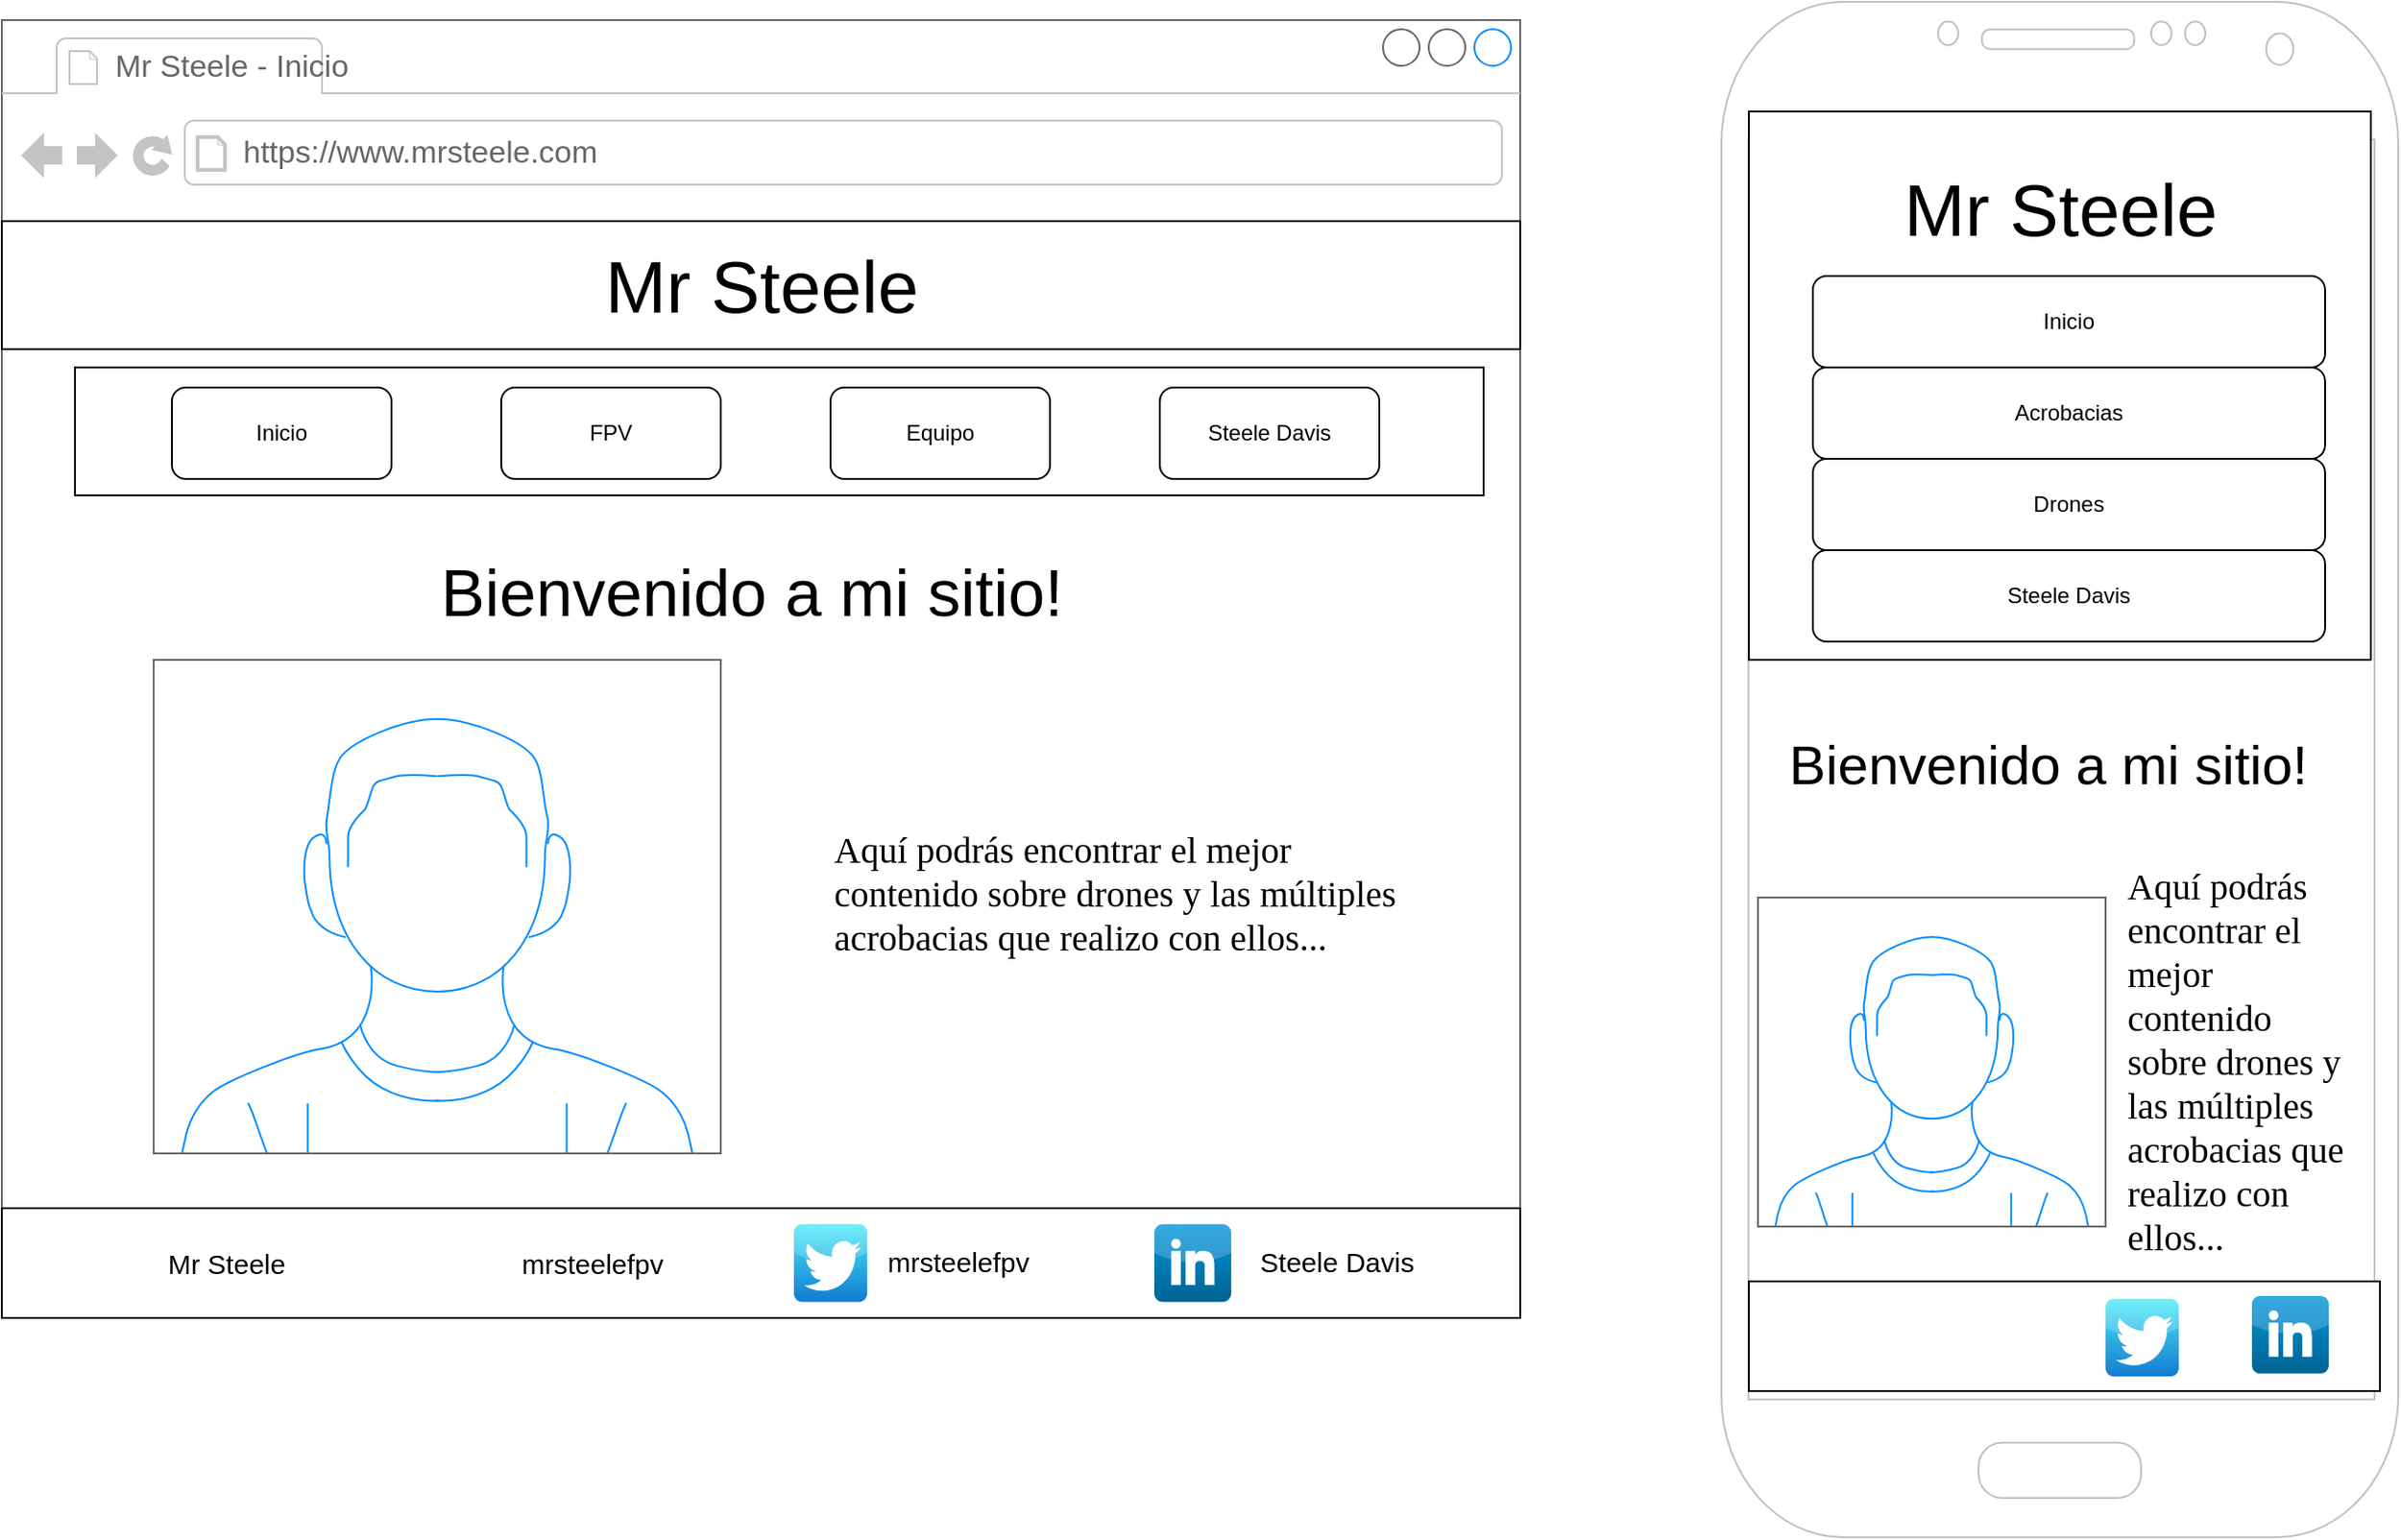 <mxfile version="14.6.13" type="device" pages="4"><diagram id="SiVKKiKhuP-5-jZWiLTP" name="Inicio"><mxGraphModel dx="868" dy="450" grid="1" gridSize="10" guides="1" tooltips="1" connect="1" arrows="1" fold="1" page="1" pageScale="1" pageWidth="850" pageHeight="1100" math="0" shadow="0"><root><mxCell id="0"/><mxCell id="1" parent="0"/><mxCell id="j-t774CXu_eSnFKTQJqZ-1" value="" style="strokeWidth=1;shadow=0;dashed=0;align=center;html=1;shape=mxgraph.mockup.containers.browserWindow;rSize=0;strokeColor=#666666;strokeColor2=#008cff;strokeColor3=#c4c4c4;mainText=,;recursiveResize=0;" parent="1" vertex="1"><mxGeometry x="10" y="130" width="830" height="710" as="geometry"/></mxCell><mxCell id="j-t774CXu_eSnFKTQJqZ-2" value="Mr Steele - Inicio" style="strokeWidth=1;shadow=0;dashed=0;align=center;html=1;shape=mxgraph.mockup.containers.anchor;fontSize=17;fontColor=#666666;align=left;" parent="j-t774CXu_eSnFKTQJqZ-1" vertex="1"><mxGeometry x="60" y="12" width="140" height="28" as="geometry"/></mxCell><mxCell id="j-t774CXu_eSnFKTQJqZ-3" value="https://www.mrsteele.com" style="strokeWidth=1;shadow=0;dashed=0;align=center;html=1;shape=mxgraph.mockup.containers.anchor;rSize=0;fontSize=17;fontColor=#666666;align=left;" parent="j-t774CXu_eSnFKTQJqZ-1" vertex="1"><mxGeometry x="130" y="60" width="250" height="26" as="geometry"/></mxCell><mxCell id="j-t774CXu_eSnFKTQJqZ-4" value="" style="rounded=0;whiteSpace=wrap;html=1;" parent="j-t774CXu_eSnFKTQJqZ-1" vertex="1"><mxGeometry y="110" width="830" height="70" as="geometry"/></mxCell><mxCell id="j-t774CXu_eSnFKTQJqZ-7" value="" style="rounded=0;whiteSpace=wrap;html=1;" parent="j-t774CXu_eSnFKTQJqZ-1" vertex="1"><mxGeometry x="40" y="190" width="770" height="70" as="geometry"/></mxCell><mxCell id="j-t774CXu_eSnFKTQJqZ-8" value="Inicio" style="rounded=1;whiteSpace=wrap;html=1;" parent="j-t774CXu_eSnFKTQJqZ-1" vertex="1"><mxGeometry x="93" y="201" width="120" height="50" as="geometry"/></mxCell><mxCell id="j-t774CXu_eSnFKTQJqZ-9" value="FPV" style="rounded=1;whiteSpace=wrap;html=1;" parent="j-t774CXu_eSnFKTQJqZ-1" vertex="1"><mxGeometry x="273" y="201" width="120" height="50" as="geometry"/></mxCell><mxCell id="j-t774CXu_eSnFKTQJqZ-10" value="Equipo" style="rounded=1;whiteSpace=wrap;html=1;" parent="j-t774CXu_eSnFKTQJqZ-1" vertex="1"><mxGeometry x="453" y="201" width="120" height="50" as="geometry"/></mxCell><mxCell id="j-t774CXu_eSnFKTQJqZ-11" value="Steele Davis" style="rounded=1;whiteSpace=wrap;html=1;" parent="j-t774CXu_eSnFKTQJqZ-1" vertex="1"><mxGeometry x="633" y="201" width="120" height="50" as="geometry"/></mxCell><mxCell id="j-t774CXu_eSnFKTQJqZ-13" value="&lt;span style=&quot;font-size: 15.0pt ; font-family: &amp;#34;arialmt&amp;#34;&quot;&gt;Aquí podrás encontrar el mejor&lt;/span&gt;&lt;br&gt;&lt;div class=&quot;page&quot; title=&quot;Page 1&quot;&gt;&lt;div class=&quot;section&quot; style=&quot;background-color: rgb(100.0% , 100.0% , 100.0%)&quot;&gt;&lt;div class=&quot;layoutArea&quot;&gt;&lt;div class=&quot;column&quot;&gt;&lt;span style=&quot;font-size: 15.0pt ; font-family: &amp;#34;arialmt&amp;#34;&quot;&gt;contenido sobre drones y las múltiples&lt;/span&gt;&lt;br&gt;&lt;span style=&quot;font-size: 15.0pt ; font-family: &amp;#34;arialmt&amp;#34;&quot;&gt;&lt;/span&gt;&lt;span style=&quot;font-size: 15.0pt ; font-family: &amp;#34;arialmt&amp;#34;&quot;&gt;acrobacias que realizo con ellos...&lt;/span&gt;&lt;/div&gt;&lt;/div&gt;&lt;/div&gt;&lt;/div&gt;" style="text;spacingTop=-5;whiteSpace=wrap;html=1;align=left;fontSize=12;fontFamily=Helvetica;fillColor=none;strokeColor=none;" parent="j-t774CXu_eSnFKTQJqZ-1" vertex="1"><mxGeometry x="453" y="440" width="340" height="80" as="geometry"/></mxCell><mxCell id="j-t774CXu_eSnFKTQJqZ-16" value="&lt;div&gt;&lt;font style=&quot;font-size: 36px&quot;&gt;Bienvenido a mi sitio!&lt;/font&gt;&lt;/div&gt;" style="text;spacingTop=-5;whiteSpace=wrap;html=1;align=left;fontSize=12;fontFamily=Helvetica;fillColor=none;strokeColor=none;" parent="j-t774CXu_eSnFKTQJqZ-1" vertex="1"><mxGeometry x="238" y="290" width="355" height="50" as="geometry"/></mxCell><mxCell id="_sLJtdWsFd5AnUv1Kltq-1" value="&lt;font style=&quot;font-size: 40px&quot;&gt;Mr Steele&lt;/font&gt;" style="text;html=1;strokeColor=none;fillColor=none;align=center;verticalAlign=middle;whiteSpace=wrap;rounded=0;" parent="j-t774CXu_eSnFKTQJqZ-1" vertex="1"><mxGeometry x="312" y="122.5" width="207" height="45" as="geometry"/></mxCell><mxCell id="_sLJtdWsFd5AnUv1Kltq-2" value="" style="rounded=0;whiteSpace=wrap;html=1;" parent="j-t774CXu_eSnFKTQJqZ-1" vertex="1"><mxGeometry y="650" width="830" height="60" as="geometry"/></mxCell><mxCell id="_sLJtdWsFd5AnUv1Kltq-3" value="" style="verticalLabelPosition=bottom;shadow=0;dashed=0;align=center;html=1;verticalAlign=top;strokeWidth=1;shape=mxgraph.mockup.containers.userMale;strokeColor=#666666;strokeColor2=#008cff;" parent="j-t774CXu_eSnFKTQJqZ-1" vertex="1"><mxGeometry x="83" y="350" width="310" height="270" as="geometry"/></mxCell><mxCell id="_sLJtdWsFd5AnUv1Kltq-5" value="" style="shape=image;html=1;verticalAlign=top;verticalLabelPosition=bottom;labelBackgroundColor=#ffffff;imageAspect=0;aspect=fixed;image=https://cdn2.iconfinder.com/data/icons/social-media-applications/64/social_media_applications_2-youtube-128.png" parent="j-t774CXu_eSnFKTQJqZ-1" vertex="1"><mxGeometry x="39" y="660" width="44" height="44" as="geometry"/></mxCell><mxCell id="_sLJtdWsFd5AnUv1Kltq-6" value="" style="shape=image;html=1;verticalAlign=top;verticalLabelPosition=bottom;labelBackgroundColor=#ffffff;imageAspect=0;aspect=fixed;image=https://cdn2.iconfinder.com/data/icons/social-media-applications/64/social_media_applications_3-instagram-128.png" parent="j-t774CXu_eSnFKTQJqZ-1" vertex="1"><mxGeometry x="229" y="660" width="44" height="44" as="geometry"/></mxCell><mxCell id="_sLJtdWsFd5AnUv1Kltq-7" value="" style="dashed=0;outlineConnect=0;html=1;align=center;labelPosition=center;verticalLabelPosition=bottom;verticalAlign=top;shape=mxgraph.webicons.twitter;fillColor=#49EAF7;gradientColor=#137BD0" parent="j-t774CXu_eSnFKTQJqZ-1" vertex="1"><mxGeometry x="433" y="658.8" width="40" height="42.4" as="geometry"/></mxCell><mxCell id="_sLJtdWsFd5AnUv1Kltq-8" value="" style="dashed=0;outlineConnect=0;html=1;align=center;labelPosition=center;verticalLabelPosition=bottom;verticalAlign=top;shape=mxgraph.webicons.linkedin;fillColor=#0095DB;gradientColor=#006391" parent="j-t774CXu_eSnFKTQJqZ-1" vertex="1"><mxGeometry x="630" y="658.8" width="42" height="42.4" as="geometry"/></mxCell><mxCell id="_sLJtdWsFd5AnUv1Kltq-9" value="&lt;font style=&quot;font-size: 15px&quot;&gt;Mr Steele&lt;/font&gt;" style="text;html=1;strokeColor=none;fillColor=none;align=center;verticalAlign=middle;whiteSpace=wrap;rounded=0;" parent="j-t774CXu_eSnFKTQJqZ-1" vertex="1"><mxGeometry x="83" y="665.6" width="80" height="28.8" as="geometry"/></mxCell><mxCell id="_sLJtdWsFd5AnUv1Kltq-10" value="&lt;font style=&quot;font-size: 15px&quot;&gt;mrsteelefpv&lt;/font&gt;" style="text;html=1;strokeColor=none;fillColor=none;align=center;verticalAlign=middle;whiteSpace=wrap;rounded=0;" parent="j-t774CXu_eSnFKTQJqZ-1" vertex="1"><mxGeometry x="273" y="660" width="100" height="40" as="geometry"/></mxCell><mxCell id="_sLJtdWsFd5AnUv1Kltq-11" value="&lt;font style=&quot;font-size: 15px&quot;&gt;mrsteelefpv&lt;/font&gt;" style="text;html=1;strokeColor=none;fillColor=none;align=center;verticalAlign=middle;whiteSpace=wrap;rounded=0;" parent="j-t774CXu_eSnFKTQJqZ-1" vertex="1"><mxGeometry x="473" y="658.8" width="100" height="40" as="geometry"/></mxCell><mxCell id="_sLJtdWsFd5AnUv1Kltq-13" value="&lt;font style=&quot;font-size: 15px&quot;&gt;Steele Davis&lt;/font&gt;" style="text;html=1;strokeColor=none;fillColor=none;align=center;verticalAlign=middle;whiteSpace=wrap;rounded=0;" parent="j-t774CXu_eSnFKTQJqZ-1" vertex="1"><mxGeometry x="680" y="658.8" width="100" height="40" as="geometry"/></mxCell><mxCell id="jMxCSMugUBDV7q0zz_4R-1" value="" style="verticalLabelPosition=bottom;verticalAlign=top;html=1;shadow=0;dashed=0;strokeWidth=1;shape=mxgraph.android.phone2;strokeColor=#c0c0c0;" parent="1" vertex="1"><mxGeometry x="950" y="120" width="370" height="840" as="geometry"/></mxCell><mxCell id="jMxCSMugUBDV7q0zz_4R-2" value="" style="rounded=0;whiteSpace=wrap;html=1;" parent="1" vertex="1"><mxGeometry x="965" y="180" width="340" height="300" as="geometry"/></mxCell><mxCell id="jMxCSMugUBDV7q0zz_4R-3" value="&lt;font style=&quot;font-size: 40px&quot;&gt;Mr Steele&lt;/font&gt;" style="text;html=1;strokeColor=none;fillColor=none;align=center;verticalAlign=middle;whiteSpace=wrap;rounded=0;" parent="1" vertex="1"><mxGeometry x="1031.5" y="210" width="207" height="45" as="geometry"/></mxCell><mxCell id="jMxCSMugUBDV7q0zz_4R-4" value="Inicio" style="rounded=1;whiteSpace=wrap;html=1;" parent="1" vertex="1"><mxGeometry x="1000" y="270" width="280" height="50" as="geometry"/></mxCell><mxCell id="jMxCSMugUBDV7q0zz_4R-5" value="Acrobacias" style="rounded=1;whiteSpace=wrap;html=1;" parent="1" vertex="1"><mxGeometry x="1000" y="320" width="280" height="50" as="geometry"/></mxCell><mxCell id="jMxCSMugUBDV7q0zz_4R-6" value="Drones" style="rounded=1;whiteSpace=wrap;html=1;" parent="1" vertex="1"><mxGeometry x="1000" y="370" width="280" height="50" as="geometry"/></mxCell><mxCell id="jMxCSMugUBDV7q0zz_4R-7" value="Steele Davis" style="rounded=1;whiteSpace=wrap;html=1;" parent="1" vertex="1"><mxGeometry x="1000" y="420" width="280" height="50" as="geometry"/></mxCell><mxCell id="jMxCSMugUBDV7q0zz_4R-9" value="" style="rounded=0;whiteSpace=wrap;html=1;" parent="1" vertex="1"><mxGeometry x="965" y="820" width="345" height="60" as="geometry"/></mxCell><mxCell id="jMxCSMugUBDV7q0zz_4R-10" value="" style="shape=image;html=1;verticalAlign=top;verticalLabelPosition=bottom;labelBackgroundColor=#ffffff;imageAspect=0;aspect=fixed;image=https://cdn2.iconfinder.com/data/icons/social-media-applications/64/social_media_applications_2-youtube-128.png" parent="1" vertex="1"><mxGeometry x="980" y="828" width="44" height="44" as="geometry"/></mxCell><mxCell id="jMxCSMugUBDV7q0zz_4R-11" value="" style="shape=image;html=1;verticalAlign=top;verticalLabelPosition=bottom;labelBackgroundColor=#ffffff;imageAspect=0;aspect=fixed;image=https://cdn2.iconfinder.com/data/icons/social-media-applications/64/social_media_applications_3-instagram-128.png" parent="1" vertex="1"><mxGeometry x="1070" y="828" width="44" height="44" as="geometry"/></mxCell><mxCell id="jMxCSMugUBDV7q0zz_4R-12" value="" style="dashed=0;outlineConnect=0;html=1;align=center;labelPosition=center;verticalLabelPosition=bottom;verticalAlign=top;shape=mxgraph.webicons.twitter;fillColor=#49EAF7;gradientColor=#137BD0" parent="1" vertex="1"><mxGeometry x="1160" y="829.6" width="40" height="42.4" as="geometry"/></mxCell><mxCell id="jMxCSMugUBDV7q0zz_4R-13" value="" style="dashed=0;outlineConnect=0;html=1;align=center;labelPosition=center;verticalLabelPosition=bottom;verticalAlign=top;shape=mxgraph.webicons.linkedin;fillColor=#0095DB;gradientColor=#006391" parent="1" vertex="1"><mxGeometry x="1240" y="828.0" width="42" height="42.4" as="geometry"/></mxCell><mxCell id="jMxCSMugUBDV7q0zz_4R-14" value="" style="verticalLabelPosition=bottom;shadow=0;dashed=0;align=center;html=1;verticalAlign=top;strokeWidth=1;shape=mxgraph.mockup.containers.userMale;strokeColor=#666666;strokeColor2=#008cff;" parent="1" vertex="1"><mxGeometry x="970" y="610" width="190" height="180" as="geometry"/></mxCell><mxCell id="jMxCSMugUBDV7q0zz_4R-15" value="&lt;span style=&quot;font-size: 15.0pt ; font-family: &amp;#34;arialmt&amp;#34;&quot;&gt;Aquí podrás encontrar el mejor&lt;/span&gt;&lt;br&gt;&lt;div class=&quot;page&quot; title=&quot;Page 1&quot;&gt;&lt;div class=&quot;section&quot; style=&quot;background-color: rgb(100.0% , 100.0% , 100.0%)&quot;&gt;&lt;div class=&quot;layoutArea&quot;&gt;&lt;div class=&quot;column&quot;&gt;&lt;span style=&quot;font-size: 15.0pt ; font-family: &amp;#34;arialmt&amp;#34;&quot;&gt;contenido sobre drones y las múltiples&lt;/span&gt;&lt;br&gt;&lt;span style=&quot;font-size: 15.0pt ; font-family: &amp;#34;arialmt&amp;#34;&quot;&gt;&lt;/span&gt;&lt;span style=&quot;font-size: 15.0pt ; font-family: &amp;#34;arialmt&amp;#34;&quot;&gt;acrobacias que realizo con ellos...&lt;/span&gt;&lt;/div&gt;&lt;/div&gt;&lt;/div&gt;&lt;/div&gt;" style="text;spacingTop=-5;whiteSpace=wrap;html=1;align=left;fontSize=12;fontFamily=Helvetica;fillColor=none;strokeColor=none;" parent="1" vertex="1"><mxGeometry x="1170" y="590" width="128.5" height="220" as="geometry"/></mxCell><mxCell id="jMxCSMugUBDV7q0zz_4R-16" value="&lt;div&gt;&lt;font style=&quot;font-size: 30px&quot;&gt;Bienvenido a mi sitio!&lt;/font&gt;&lt;/div&gt;" style="text;spacingTop=-5;whiteSpace=wrap;html=1;align=left;fontSize=12;fontFamily=Helvetica;fillColor=none;strokeColor=none;" parent="1" vertex="1"><mxGeometry x="985" y="517.5" width="300" height="45" as="geometry"/></mxCell></root></mxGraphModel></diagram><diagram id="BLIQ1ig_j5C5TnDOkitV" name="FPV"><mxGraphModel dx="868" dy="450" grid="1" gridSize="10" guides="1" tooltips="1" connect="1" arrows="1" fold="1" page="1" pageScale="1" pageWidth="827" pageHeight="1169" math="0" shadow="0"><root><mxCell id="p1T-MfUPTJucwtAtdgOh-0"/><mxCell id="p1T-MfUPTJucwtAtdgOh-1" parent="p1T-MfUPTJucwtAtdgOh-0"/><mxCell id="pYJ8gyH6f2Kjlr1S3ams-17" value="" style="verticalLabelPosition=bottom;shadow=0;dashed=0;align=center;html=1;verticalAlign=top;strokeWidth=1;shape=mxgraph.mockup.containers.videoPlayer;strokeColor=#666666;strokeColor2=#008cff;strokeColor3=#c4c4c4;textColor=#666666;fillColor2=#008cff;barHeight=30;barPos=20;" parent="p1T-MfUPTJucwtAtdgOh-1" vertex="1"><mxGeometry x="994.5" y="840" width="281" height="170" as="geometry"/></mxCell><mxCell id="2rE9G0Cw2cMnf8jiMHzM-0" value="" style="strokeWidth=1;shadow=0;dashed=0;align=center;html=1;shape=mxgraph.mockup.containers.browserWindow;rSize=0;strokeColor=#666666;strokeColor2=#008cff;strokeColor3=#c4c4c4;mainText=,;recursiveResize=0;" parent="p1T-MfUPTJucwtAtdgOh-1" vertex="1"><mxGeometry x="10" y="130" width="830" height="710" as="geometry"/></mxCell><mxCell id="2rE9G0Cw2cMnf8jiMHzM-1" value="Mr Steele - FPV" style="strokeWidth=1;shadow=0;dashed=0;align=center;html=1;shape=mxgraph.mockup.containers.anchor;fontSize=17;fontColor=#666666;align=left;" parent="2rE9G0Cw2cMnf8jiMHzM-0" vertex="1"><mxGeometry x="60" y="12" width="190" height="28" as="geometry"/></mxCell><mxCell id="2rE9G0Cw2cMnf8jiMHzM-2" value="https://www.mrsteele.com" style="strokeWidth=1;shadow=0;dashed=0;align=center;html=1;shape=mxgraph.mockup.containers.anchor;rSize=0;fontSize=17;fontColor=#666666;align=left;" parent="2rE9G0Cw2cMnf8jiMHzM-0" vertex="1"><mxGeometry x="130" y="60" width="250" height="26" as="geometry"/></mxCell><mxCell id="2rE9G0Cw2cMnf8jiMHzM-3" value="" style="rounded=0;whiteSpace=wrap;html=1;" parent="2rE9G0Cw2cMnf8jiMHzM-0" vertex="1"><mxGeometry y="110" width="830" height="70" as="geometry"/></mxCell><mxCell id="2rE9G0Cw2cMnf8jiMHzM-4" value="" style="rounded=0;whiteSpace=wrap;html=1;" parent="2rE9G0Cw2cMnf8jiMHzM-0" vertex="1"><mxGeometry x="40" y="190" width="770" height="70" as="geometry"/></mxCell><mxCell id="2rE9G0Cw2cMnf8jiMHzM-5" value="Inicio" style="rounded=1;whiteSpace=wrap;html=1;" parent="2rE9G0Cw2cMnf8jiMHzM-0" vertex="1"><mxGeometry x="93" y="201" width="120" height="50" as="geometry"/></mxCell><mxCell id="2rE9G0Cw2cMnf8jiMHzM-6" value="FPV" style="rounded=1;whiteSpace=wrap;html=1;" parent="2rE9G0Cw2cMnf8jiMHzM-0" vertex="1"><mxGeometry x="273" y="201" width="120" height="50" as="geometry"/></mxCell><mxCell id="2rE9G0Cw2cMnf8jiMHzM-7" value="Equipo" style="rounded=1;whiteSpace=wrap;html=1;" parent="2rE9G0Cw2cMnf8jiMHzM-0" vertex="1"><mxGeometry x="453" y="201" width="120" height="50" as="geometry"/></mxCell><mxCell id="2rE9G0Cw2cMnf8jiMHzM-8" value="Steele Davis" style="rounded=1;whiteSpace=wrap;html=1;" parent="2rE9G0Cw2cMnf8jiMHzM-0" vertex="1"><mxGeometry x="633" y="201" width="120" height="50" as="geometry"/></mxCell><mxCell id="2rE9G0Cw2cMnf8jiMHzM-11" value="&lt;font style=&quot;font-size: 40px&quot;&gt;Mr Steele&lt;/font&gt;" style="text;html=1;strokeColor=none;fillColor=none;align=center;verticalAlign=middle;whiteSpace=wrap;rounded=0;" parent="2rE9G0Cw2cMnf8jiMHzM-0" vertex="1"><mxGeometry x="312" y="122.5" width="207" height="45" as="geometry"/></mxCell><mxCell id="2rE9G0Cw2cMnf8jiMHzM-12" value="" style="rounded=0;whiteSpace=wrap;html=1;" parent="2rE9G0Cw2cMnf8jiMHzM-0" vertex="1"><mxGeometry y="650" width="830" height="60" as="geometry"/></mxCell><mxCell id="2rE9G0Cw2cMnf8jiMHzM-14" value="" style="shape=image;html=1;verticalAlign=top;verticalLabelPosition=bottom;labelBackgroundColor=#ffffff;imageAspect=0;aspect=fixed;image=https://cdn2.iconfinder.com/data/icons/social-media-applications/64/social_media_applications_2-youtube-128.png" parent="2rE9G0Cw2cMnf8jiMHzM-0" vertex="1"><mxGeometry x="39" y="660" width="44" height="44" as="geometry"/></mxCell><mxCell id="2rE9G0Cw2cMnf8jiMHzM-15" value="" style="shape=image;html=1;verticalAlign=top;verticalLabelPosition=bottom;labelBackgroundColor=#ffffff;imageAspect=0;aspect=fixed;image=https://cdn2.iconfinder.com/data/icons/social-media-applications/64/social_media_applications_3-instagram-128.png" parent="2rE9G0Cw2cMnf8jiMHzM-0" vertex="1"><mxGeometry x="229" y="660" width="44" height="44" as="geometry"/></mxCell><mxCell id="2rE9G0Cw2cMnf8jiMHzM-16" value="" style="dashed=0;outlineConnect=0;html=1;align=center;labelPosition=center;verticalLabelPosition=bottom;verticalAlign=top;shape=mxgraph.webicons.twitter;fillColor=#49EAF7;gradientColor=#137BD0" parent="2rE9G0Cw2cMnf8jiMHzM-0" vertex="1"><mxGeometry x="433" y="658.8" width="40" height="42.4" as="geometry"/></mxCell><mxCell id="2rE9G0Cw2cMnf8jiMHzM-17" value="" style="dashed=0;outlineConnect=0;html=1;align=center;labelPosition=center;verticalLabelPosition=bottom;verticalAlign=top;shape=mxgraph.webicons.linkedin;fillColor=#0095DB;gradientColor=#006391" parent="2rE9G0Cw2cMnf8jiMHzM-0" vertex="1"><mxGeometry x="630" y="658.8" width="42" height="42.4" as="geometry"/></mxCell><mxCell id="2rE9G0Cw2cMnf8jiMHzM-18" value="&lt;font style=&quot;font-size: 15px&quot;&gt;Mr Steele&lt;/font&gt;" style="text;html=1;strokeColor=none;fillColor=none;align=center;verticalAlign=middle;whiteSpace=wrap;rounded=0;" parent="2rE9G0Cw2cMnf8jiMHzM-0" vertex="1"><mxGeometry x="83" y="665.6" width="80" height="28.8" as="geometry"/></mxCell><mxCell id="2rE9G0Cw2cMnf8jiMHzM-19" value="&lt;font style=&quot;font-size: 15px&quot;&gt;mrsteelefpv&lt;/font&gt;" style="text;html=1;strokeColor=none;fillColor=none;align=center;verticalAlign=middle;whiteSpace=wrap;rounded=0;" parent="2rE9G0Cw2cMnf8jiMHzM-0" vertex="1"><mxGeometry x="273" y="660" width="100" height="40" as="geometry"/></mxCell><mxCell id="2rE9G0Cw2cMnf8jiMHzM-20" value="&lt;font style=&quot;font-size: 15px&quot;&gt;mrsteelefpv&lt;/font&gt;" style="text;html=1;strokeColor=none;fillColor=none;align=center;verticalAlign=middle;whiteSpace=wrap;rounded=0;" parent="2rE9G0Cw2cMnf8jiMHzM-0" vertex="1"><mxGeometry x="473" y="658.8" width="100" height="40" as="geometry"/></mxCell><mxCell id="2rE9G0Cw2cMnf8jiMHzM-21" value="&lt;font style=&quot;font-size: 15px&quot;&gt;Steele Davis&lt;/font&gt;" style="text;html=1;strokeColor=none;fillColor=none;align=center;verticalAlign=middle;whiteSpace=wrap;rounded=0;" parent="2rE9G0Cw2cMnf8jiMHzM-0" vertex="1"><mxGeometry x="680" y="658.8" width="100" height="40" as="geometry"/></mxCell><mxCell id="2rE9G0Cw2cMnf8jiMHzM-23" value="" style="shape=image;html=1;verticalAlign=top;verticalLabelPosition=bottom;labelBackgroundColor=#ffffff;imageAspect=0;aspect=fixed;image=https://cdn1.iconfinder.com/data/icons/Momentum_MatteEntireSet/32/img-landscape.png" parent="2rE9G0Cw2cMnf8jiMHzM-0" vertex="1"><mxGeometry x="60" y="455" width="190" height="190" as="geometry"/></mxCell><mxCell id="2rE9G0Cw2cMnf8jiMHzM-24" value="" style="shape=image;html=1;verticalAlign=top;verticalLabelPosition=bottom;labelBackgroundColor=#ffffff;imageAspect=0;aspect=fixed;image=https://cdn1.iconfinder.com/data/icons/Momentum_MatteEntireSet/32/img-landscape.png" parent="2rE9G0Cw2cMnf8jiMHzM-0" vertex="1"><mxGeometry x="320" y="270" width="190" height="190" as="geometry"/></mxCell><mxCell id="2rE9G0Cw2cMnf8jiMHzM-25" value="" style="shape=image;html=1;verticalAlign=top;verticalLabelPosition=bottom;labelBackgroundColor=#ffffff;imageAspect=0;aspect=fixed;image=https://cdn1.iconfinder.com/data/icons/Momentum_MatteEntireSet/32/img-landscape.png" parent="2rE9G0Cw2cMnf8jiMHzM-0" vertex="1"><mxGeometry x="580" y="455" width="190" height="190" as="geometry"/></mxCell><mxCell id="2rE9G0Cw2cMnf8jiMHzM-27" value="" style="verticalLabelPosition=bottom;shadow=0;dashed=0;align=center;html=1;verticalAlign=top;strokeWidth=1;shape=mxgraph.mockup.containers.videoPlayer;strokeColor=#666666;strokeColor2=#008cff;strokeColor3=#c4c4c4;textColor=#666666;fillColor2=#008cff;barHeight=30;barPos=20;" parent="2rE9G0Cw2cMnf8jiMHzM-0" vertex="1"><mxGeometry x="30" y="287.5" width="232" height="155" as="geometry"/></mxCell><mxCell id="2rE9G0Cw2cMnf8jiMHzM-28" value="" style="verticalLabelPosition=bottom;shadow=0;dashed=0;align=center;html=1;verticalAlign=top;strokeWidth=1;shape=mxgraph.mockup.containers.videoPlayer;strokeColor=#666666;strokeColor2=#008cff;strokeColor3=#c4c4c4;textColor=#666666;fillColor2=#008cff;barHeight=30;barPos=20;" parent="2rE9G0Cw2cMnf8jiMHzM-0" vertex="1"><mxGeometry x="299.5" y="470" width="232" height="155" as="geometry"/></mxCell><mxCell id="2rE9G0Cw2cMnf8jiMHzM-29" value="" style="verticalLabelPosition=bottom;shadow=0;dashed=0;align=center;html=1;verticalAlign=top;strokeWidth=1;shape=mxgraph.mockup.containers.videoPlayer;strokeColor=#666666;strokeColor2=#008cff;strokeColor3=#c4c4c4;textColor=#666666;fillColor2=#008cff;barHeight=30;barPos=20;" parent="2rE9G0Cw2cMnf8jiMHzM-0" vertex="1"><mxGeometry x="568" y="290" width="232" height="155" as="geometry"/></mxCell><mxCell id="pYJ8gyH6f2Kjlr1S3ams-0" value="" style="verticalLabelPosition=bottom;verticalAlign=top;html=1;shadow=0;dashed=0;strokeWidth=1;shape=mxgraph.android.phone2;strokeColor=#c0c0c0;" parent="p1T-MfUPTJucwtAtdgOh-1" vertex="1"><mxGeometry x="950" y="80" width="370" height="1080" as="geometry"/></mxCell><mxCell id="pYJ8gyH6f2Kjlr1S3ams-1" value="" style="rounded=0;whiteSpace=wrap;html=1;" parent="p1T-MfUPTJucwtAtdgOh-1" vertex="1"><mxGeometry x="965" y="180" width="340" height="300" as="geometry"/></mxCell><mxCell id="pYJ8gyH6f2Kjlr1S3ams-2" value="&lt;font style=&quot;font-size: 40px&quot;&gt;Mr Steele&lt;/font&gt;" style="text;html=1;strokeColor=none;fillColor=none;align=center;verticalAlign=middle;whiteSpace=wrap;rounded=0;" parent="p1T-MfUPTJucwtAtdgOh-1" vertex="1"><mxGeometry x="1031.5" y="210" width="207" height="45" as="geometry"/></mxCell><mxCell id="pYJ8gyH6f2Kjlr1S3ams-3" value="Inicio" style="rounded=1;whiteSpace=wrap;html=1;" parent="p1T-MfUPTJucwtAtdgOh-1" vertex="1"><mxGeometry x="1000" y="270" width="280" height="50" as="geometry"/></mxCell><mxCell id="pYJ8gyH6f2Kjlr1S3ams-4" value="Acrobacias" style="rounded=1;whiteSpace=wrap;html=1;" parent="p1T-MfUPTJucwtAtdgOh-1" vertex="1"><mxGeometry x="1000" y="320" width="280" height="50" as="geometry"/></mxCell><mxCell id="pYJ8gyH6f2Kjlr1S3ams-5" value="Drones" style="rounded=1;whiteSpace=wrap;html=1;" parent="p1T-MfUPTJucwtAtdgOh-1" vertex="1"><mxGeometry x="1000" y="370" width="280" height="50" as="geometry"/></mxCell><mxCell id="pYJ8gyH6f2Kjlr1S3ams-6" value="Steele Davis" style="rounded=1;whiteSpace=wrap;html=1;" parent="p1T-MfUPTJucwtAtdgOh-1" vertex="1"><mxGeometry x="1000" y="420" width="280" height="50" as="geometry"/></mxCell><mxCell id="pYJ8gyH6f2Kjlr1S3ams-7" value="" style="rounded=0;whiteSpace=wrap;html=1;" parent="p1T-MfUPTJucwtAtdgOh-1" vertex="1"><mxGeometry x="967.5" y="1000" width="345" height="60" as="geometry"/></mxCell><mxCell id="pYJ8gyH6f2Kjlr1S3ams-8" value="" style="shape=image;html=1;verticalAlign=top;verticalLabelPosition=bottom;labelBackgroundColor=#ffffff;imageAspect=0;aspect=fixed;image=https://cdn2.iconfinder.com/data/icons/social-media-applications/64/social_media_applications_2-youtube-128.png" parent="p1T-MfUPTJucwtAtdgOh-1" vertex="1"><mxGeometry x="982.5" y="1008" width="44" height="44" as="geometry"/></mxCell><mxCell id="pYJ8gyH6f2Kjlr1S3ams-9" value="" style="shape=image;html=1;verticalAlign=top;verticalLabelPosition=bottom;labelBackgroundColor=#ffffff;imageAspect=0;aspect=fixed;image=https://cdn2.iconfinder.com/data/icons/social-media-applications/64/social_media_applications_3-instagram-128.png" parent="p1T-MfUPTJucwtAtdgOh-1" vertex="1"><mxGeometry x="1072.5" y="1008" width="44" height="44" as="geometry"/></mxCell><mxCell id="pYJ8gyH6f2Kjlr1S3ams-10" value="" style="dashed=0;outlineConnect=0;html=1;align=center;labelPosition=center;verticalLabelPosition=bottom;verticalAlign=top;shape=mxgraph.webicons.twitter;fillColor=#49EAF7;gradientColor=#137BD0" parent="p1T-MfUPTJucwtAtdgOh-1" vertex="1"><mxGeometry x="1162.5" y="1009.6" width="40" height="42.4" as="geometry"/></mxCell><mxCell id="pYJ8gyH6f2Kjlr1S3ams-11" value="" style="dashed=0;outlineConnect=0;html=1;align=center;labelPosition=center;verticalLabelPosition=bottom;verticalAlign=top;shape=mxgraph.webicons.linkedin;fillColor=#0095DB;gradientColor=#006391" parent="p1T-MfUPTJucwtAtdgOh-1" vertex="1"><mxGeometry x="1242.5" y="1008" width="42" height="42.4" as="geometry"/></mxCell><mxCell id="pYJ8gyH6f2Kjlr1S3ams-15" value="" style="verticalLabelPosition=bottom;shadow=0;dashed=0;align=center;html=1;verticalAlign=top;strokeWidth=1;shape=mxgraph.mockup.containers.videoPlayer;strokeColor=#666666;strokeColor2=#008cff;strokeColor3=#c4c4c4;textColor=#666666;fillColor2=#008cff;barHeight=30;barPos=20;" parent="p1T-MfUPTJucwtAtdgOh-1" vertex="1"><mxGeometry x="999.5" y="490" width="281" height="170" as="geometry"/></mxCell><mxCell id="pYJ8gyH6f2Kjlr1S3ams-16" value="" style="shape=image;html=1;verticalAlign=top;verticalLabelPosition=bottom;labelBackgroundColor=#ffffff;imageAspect=0;aspect=fixed;image=https://cdn1.iconfinder.com/data/icons/Momentum_MatteEntireSet/32/img-landscape.png" parent="p1T-MfUPTJucwtAtdgOh-1" vertex="1"><mxGeometry x="1030" y="645" width="220" height="220" as="geometry"/></mxCell></root></mxGraphModel></diagram><diagram id="Xzq7iC6nAppFHZ39PlNA" name="Equipo"><mxGraphModel dx="868" dy="450" grid="1" gridSize="10" guides="1" tooltips="1" connect="1" arrows="1" fold="1" page="1" pageScale="1" pageWidth="827" pageHeight="1169" math="0" shadow="0"><root><mxCell id="BGj8rYYzseCJ9fuEzL-f-0"/><mxCell id="BGj8rYYzseCJ9fuEzL-f-1" parent="BGj8rYYzseCJ9fuEzL-f-0"/><mxCell id="j1lnL9WCGUKvYgcoFJ1a-0" value="" style="strokeWidth=1;shadow=0;dashed=0;align=center;html=1;shape=mxgraph.mockup.containers.browserWindow;rSize=0;strokeColor=#666666;strokeColor2=#008cff;strokeColor3=#c4c4c4;mainText=,;recursiveResize=0;" parent="BGj8rYYzseCJ9fuEzL-f-1" vertex="1"><mxGeometry x="10" y="130" width="830" height="710" as="geometry"/></mxCell><mxCell id="j1lnL9WCGUKvYgcoFJ1a-1" value="Mr Steele - Equipo" style="strokeWidth=1;shadow=0;dashed=0;align=center;html=1;shape=mxgraph.mockup.containers.anchor;fontSize=17;fontColor=#666666;align=left;" parent="j1lnL9WCGUKvYgcoFJ1a-0" vertex="1"><mxGeometry x="60" y="12" width="190" height="28" as="geometry"/></mxCell><mxCell id="j1lnL9WCGUKvYgcoFJ1a-2" value="https://www.mrsteele.com" style="strokeWidth=1;shadow=0;dashed=0;align=center;html=1;shape=mxgraph.mockup.containers.anchor;rSize=0;fontSize=17;fontColor=#666666;align=left;" parent="j1lnL9WCGUKvYgcoFJ1a-0" vertex="1"><mxGeometry x="130" y="60" width="250" height="26" as="geometry"/></mxCell><mxCell id="j1lnL9WCGUKvYgcoFJ1a-3" value="" style="rounded=0;whiteSpace=wrap;html=1;" parent="j1lnL9WCGUKvYgcoFJ1a-0" vertex="1"><mxGeometry y="110" width="830" height="70" as="geometry"/></mxCell><mxCell id="j1lnL9WCGUKvYgcoFJ1a-4" value="" style="rounded=0;whiteSpace=wrap;html=1;" parent="j1lnL9WCGUKvYgcoFJ1a-0" vertex="1"><mxGeometry x="40" y="190" width="770" height="70" as="geometry"/></mxCell><mxCell id="j1lnL9WCGUKvYgcoFJ1a-5" value="Inicio" style="rounded=1;whiteSpace=wrap;html=1;" parent="j1lnL9WCGUKvYgcoFJ1a-0" vertex="1"><mxGeometry x="93" y="201" width="120" height="50" as="geometry"/></mxCell><mxCell id="j1lnL9WCGUKvYgcoFJ1a-6" value="FPV" style="rounded=1;whiteSpace=wrap;html=1;" parent="j1lnL9WCGUKvYgcoFJ1a-0" vertex="1"><mxGeometry x="273" y="201" width="120" height="50" as="geometry"/></mxCell><mxCell id="j1lnL9WCGUKvYgcoFJ1a-7" value="Equipo" style="rounded=1;whiteSpace=wrap;html=1;" parent="j1lnL9WCGUKvYgcoFJ1a-0" vertex="1"><mxGeometry x="453" y="201" width="120" height="50" as="geometry"/></mxCell><mxCell id="j1lnL9WCGUKvYgcoFJ1a-8" value="Steele Davis" style="rounded=1;whiteSpace=wrap;html=1;" parent="j1lnL9WCGUKvYgcoFJ1a-0" vertex="1"><mxGeometry x="633" y="201" width="120" height="50" as="geometry"/></mxCell><mxCell id="j1lnL9WCGUKvYgcoFJ1a-9" value="&lt;font style=&quot;font-size: 40px&quot;&gt;Mr Steele&lt;/font&gt;" style="text;html=1;strokeColor=none;fillColor=none;align=center;verticalAlign=middle;whiteSpace=wrap;rounded=0;" parent="j1lnL9WCGUKvYgcoFJ1a-0" vertex="1"><mxGeometry x="312" y="122.5" width="207" height="45" as="geometry"/></mxCell><mxCell id="j1lnL9WCGUKvYgcoFJ1a-10" value="" style="rounded=0;whiteSpace=wrap;html=1;" parent="j1lnL9WCGUKvYgcoFJ1a-0" vertex="1"><mxGeometry y="650" width="830" height="60" as="geometry"/></mxCell><mxCell id="j1lnL9WCGUKvYgcoFJ1a-11" value="" style="shape=image;html=1;verticalAlign=top;verticalLabelPosition=bottom;labelBackgroundColor=#ffffff;imageAspect=0;aspect=fixed;image=https://cdn2.iconfinder.com/data/icons/social-media-applications/64/social_media_applications_2-youtube-128.png" parent="j1lnL9WCGUKvYgcoFJ1a-0" vertex="1"><mxGeometry x="39" y="660" width="44" height="44" as="geometry"/></mxCell><mxCell id="j1lnL9WCGUKvYgcoFJ1a-12" value="" style="shape=image;html=1;verticalAlign=top;verticalLabelPosition=bottom;labelBackgroundColor=#ffffff;imageAspect=0;aspect=fixed;image=https://cdn2.iconfinder.com/data/icons/social-media-applications/64/social_media_applications_3-instagram-128.png" parent="j1lnL9WCGUKvYgcoFJ1a-0" vertex="1"><mxGeometry x="229" y="660" width="44" height="44" as="geometry"/></mxCell><mxCell id="j1lnL9WCGUKvYgcoFJ1a-13" value="" style="dashed=0;outlineConnect=0;html=1;align=center;labelPosition=center;verticalLabelPosition=bottom;verticalAlign=top;shape=mxgraph.webicons.twitter;fillColor=#49EAF7;gradientColor=#137BD0" parent="j1lnL9WCGUKvYgcoFJ1a-0" vertex="1"><mxGeometry x="433" y="658.8" width="40" height="42.4" as="geometry"/></mxCell><mxCell id="j1lnL9WCGUKvYgcoFJ1a-14" value="" style="dashed=0;outlineConnect=0;html=1;align=center;labelPosition=center;verticalLabelPosition=bottom;verticalAlign=top;shape=mxgraph.webicons.linkedin;fillColor=#0095DB;gradientColor=#006391" parent="j1lnL9WCGUKvYgcoFJ1a-0" vertex="1"><mxGeometry x="630" y="658.8" width="42" height="42.4" as="geometry"/></mxCell><mxCell id="j1lnL9WCGUKvYgcoFJ1a-15" value="&lt;font style=&quot;font-size: 15px&quot;&gt;Mr Steele&lt;/font&gt;" style="text;html=1;strokeColor=none;fillColor=none;align=center;verticalAlign=middle;whiteSpace=wrap;rounded=0;" parent="j1lnL9WCGUKvYgcoFJ1a-0" vertex="1"><mxGeometry x="83" y="665.6" width="80" height="28.8" as="geometry"/></mxCell><mxCell id="j1lnL9WCGUKvYgcoFJ1a-16" value="&lt;font style=&quot;font-size: 15px&quot;&gt;mrsteelefpv&lt;/font&gt;" style="text;html=1;strokeColor=none;fillColor=none;align=center;verticalAlign=middle;whiteSpace=wrap;rounded=0;" parent="j1lnL9WCGUKvYgcoFJ1a-0" vertex="1"><mxGeometry x="273" y="660" width="100" height="40" as="geometry"/></mxCell><mxCell id="j1lnL9WCGUKvYgcoFJ1a-17" value="&lt;font style=&quot;font-size: 15px&quot;&gt;mrsteelefpv&lt;/font&gt;" style="text;html=1;strokeColor=none;fillColor=none;align=center;verticalAlign=middle;whiteSpace=wrap;rounded=0;" parent="j1lnL9WCGUKvYgcoFJ1a-0" vertex="1"><mxGeometry x="473" y="658.8" width="100" height="40" as="geometry"/></mxCell><mxCell id="j1lnL9WCGUKvYgcoFJ1a-18" value="&lt;font style=&quot;font-size: 15px&quot;&gt;Steele Davis&lt;/font&gt;" style="text;html=1;strokeColor=none;fillColor=none;align=center;verticalAlign=middle;whiteSpace=wrap;rounded=0;" parent="j1lnL9WCGUKvYgcoFJ1a-0" vertex="1"><mxGeometry x="680" y="658.8" width="100" height="40" as="geometry"/></mxCell><mxCell id="3lZ6DBV5TEcfocaPk4OZ-1" value="" style="shape=image;html=1;verticalAlign=top;verticalLabelPosition=bottom;labelBackgroundColor=#ffffff;imageAspect=0;aspect=fixed;image=https://cdn1.iconfinder.com/data/icons/Momentum_MatteEntireSet/32/img-landscape.png" parent="j1lnL9WCGUKvYgcoFJ1a-0" vertex="1"><mxGeometry x="440" y="300" width="110" height="110" as="geometry"/></mxCell><mxCell id="3lZ6DBV5TEcfocaPk4OZ-2" value="" style="shape=image;html=1;verticalAlign=top;verticalLabelPosition=bottom;labelBackgroundColor=#ffffff;imageAspect=0;aspect=fixed;image=https://cdn1.iconfinder.com/data/icons/Momentum_MatteEntireSet/32/img-landscape.png" parent="j1lnL9WCGUKvYgcoFJ1a-0" vertex="1"><mxGeometry x="68" y="480" width="110" height="110" as="geometry"/></mxCell><mxCell id="3lZ6DBV5TEcfocaPk4OZ-3" value="" style="shape=image;html=1;verticalAlign=top;verticalLabelPosition=bottom;labelBackgroundColor=#ffffff;imageAspect=0;aspect=fixed;image=https://cdn1.iconfinder.com/data/icons/Momentum_MatteEntireSet/32/img-landscape.png" parent="j1lnL9WCGUKvYgcoFJ1a-0" vertex="1"><mxGeometry x="440" y="480" width="110" height="110" as="geometry"/></mxCell><mxCell id="3lZ6DBV5TEcfocaPk4OZ-8" value="&lt;h1&gt;Drone&lt;/h1&gt;&lt;p&gt;Lorem ipsum dolor sit amet, consectetur adipisicing elit, sed do eiusmod tempor incididunt ut labore et dolore magna aliqua.&lt;/p&gt;" style="text;html=1;strokeColor=none;fillColor=none;spacing=5;spacingTop=-20;whiteSpace=wrap;overflow=hidden;rounded=0;" parent="j1lnL9WCGUKvYgcoFJ1a-0" vertex="1"><mxGeometry x="203" y="295" width="190" height="120" as="geometry"/></mxCell><mxCell id="3lZ6DBV5TEcfocaPk4OZ-10" value="&lt;h1&gt;Drone&lt;/h1&gt;&lt;p&gt;Lorem ipsum dolor sit amet, consectetur adipisicing elit, sed do eiusmod tempor incididunt ut labore et dolore magna aliqua.&lt;/p&gt;" style="text;html=1;strokeColor=none;fillColor=none;spacing=5;spacingTop=-20;whiteSpace=wrap;overflow=hidden;rounded=0;" parent="j1lnL9WCGUKvYgcoFJ1a-0" vertex="1"><mxGeometry x="203" y="470" width="190" height="120" as="geometry"/></mxCell><mxCell id="3lZ6DBV5TEcfocaPk4OZ-12" value="&lt;h1&gt;Drone&lt;/h1&gt;&lt;p&gt;Lorem ipsum dolor sit amet, consectetur adipisicing elit, sed do eiusmod tempor incididunt ut labore et dolore magna aliqua.&lt;/p&gt;" style="text;html=1;strokeColor=none;fillColor=none;spacing=5;spacingTop=-20;whiteSpace=wrap;overflow=hidden;rounded=0;" parent="j1lnL9WCGUKvYgcoFJ1a-0" vertex="1"><mxGeometry x="580" y="470" width="190" height="120" as="geometry"/></mxCell><mxCell id="3lZ6DBV5TEcfocaPk4OZ-0" value="" style="shape=image;html=1;verticalAlign=top;verticalLabelPosition=bottom;labelBackgroundColor=#ffffff;imageAspect=0;aspect=fixed;image=https://cdn1.iconfinder.com/data/icons/Momentum_MatteEntireSet/32/img-landscape.png" parent="BGj8rYYzseCJ9fuEzL-f-1" vertex="1"><mxGeometry x="80" y="430" width="110" height="110" as="geometry"/></mxCell><mxCell id="3lZ6DBV5TEcfocaPk4OZ-11" value="&lt;h1&gt;Drone&lt;/h1&gt;&lt;p&gt;Lorem ipsum dolor sit amet, consectetur adipisicing elit, sed do eiusmod tempor incididunt ut labore et dolore magna aliqua.&lt;/p&gt;" style="text;html=1;strokeColor=none;fillColor=none;spacing=5;spacingTop=-20;whiteSpace=wrap;overflow=hidden;rounded=0;" parent="BGj8rYYzseCJ9fuEzL-f-1" vertex="1"><mxGeometry x="590" y="425" width="190" height="120" as="geometry"/></mxCell><mxCell id="0XMbHDU4tg1KevjjxP-H-0" value="" style="verticalLabelPosition=bottom;verticalAlign=top;html=1;shadow=0;dashed=0;strokeWidth=1;shape=mxgraph.android.phone2;strokeColor=#c0c0c0;" parent="BGj8rYYzseCJ9fuEzL-f-1" vertex="1"><mxGeometry x="950" y="50" width="370" height="1410" as="geometry"/></mxCell><mxCell id="0XMbHDU4tg1KevjjxP-H-1" value="" style="rounded=0;whiteSpace=wrap;html=1;" parent="BGj8rYYzseCJ9fuEzL-f-1" vertex="1"><mxGeometry x="965" y="180" width="340" height="300" as="geometry"/></mxCell><mxCell id="0XMbHDU4tg1KevjjxP-H-2" value="&lt;font style=&quot;font-size: 40px&quot;&gt;Mr Steele&lt;/font&gt;" style="text;html=1;strokeColor=none;fillColor=none;align=center;verticalAlign=middle;whiteSpace=wrap;rounded=0;" parent="BGj8rYYzseCJ9fuEzL-f-1" vertex="1"><mxGeometry x="1031.5" y="210" width="207" height="45" as="geometry"/></mxCell><mxCell id="0XMbHDU4tg1KevjjxP-H-3" value="Inicio" style="rounded=1;whiteSpace=wrap;html=1;" parent="BGj8rYYzseCJ9fuEzL-f-1" vertex="1"><mxGeometry x="1000" y="270" width="280" height="50" as="geometry"/></mxCell><mxCell id="0XMbHDU4tg1KevjjxP-H-4" value="Acrobacias" style="rounded=1;whiteSpace=wrap;html=1;" parent="BGj8rYYzseCJ9fuEzL-f-1" vertex="1"><mxGeometry x="1000" y="320" width="280" height="50" as="geometry"/></mxCell><mxCell id="0XMbHDU4tg1KevjjxP-H-5" value="Drones" style="rounded=1;whiteSpace=wrap;html=1;" parent="BGj8rYYzseCJ9fuEzL-f-1" vertex="1"><mxGeometry x="1000" y="370" width="280" height="50" as="geometry"/></mxCell><mxCell id="0XMbHDU4tg1KevjjxP-H-6" value="Steele Davis" style="rounded=1;whiteSpace=wrap;html=1;" parent="BGj8rYYzseCJ9fuEzL-f-1" vertex="1"><mxGeometry x="1000" y="420" width="280" height="50" as="geometry"/></mxCell><mxCell id="0XMbHDU4tg1KevjjxP-H-7" value="" style="rounded=0;whiteSpace=wrap;html=1;" parent="BGj8rYYzseCJ9fuEzL-f-1" vertex="1"><mxGeometry x="962.5" y="1280" width="345" height="60" as="geometry"/></mxCell><mxCell id="0XMbHDU4tg1KevjjxP-H-8" value="" style="shape=image;html=1;verticalAlign=top;verticalLabelPosition=bottom;labelBackgroundColor=#ffffff;imageAspect=0;aspect=fixed;image=https://cdn2.iconfinder.com/data/icons/social-media-applications/64/social_media_applications_2-youtube-128.png" parent="BGj8rYYzseCJ9fuEzL-f-1" vertex="1"><mxGeometry x="977.5" y="1288" width="44" height="44" as="geometry"/></mxCell><mxCell id="0XMbHDU4tg1KevjjxP-H-9" value="" style="shape=image;html=1;verticalAlign=top;verticalLabelPosition=bottom;labelBackgroundColor=#ffffff;imageAspect=0;aspect=fixed;image=https://cdn2.iconfinder.com/data/icons/social-media-applications/64/social_media_applications_3-instagram-128.png" parent="BGj8rYYzseCJ9fuEzL-f-1" vertex="1"><mxGeometry x="1067.5" y="1288" width="44" height="44" as="geometry"/></mxCell><mxCell id="0XMbHDU4tg1KevjjxP-H-10" value="" style="dashed=0;outlineConnect=0;html=1;align=center;labelPosition=center;verticalLabelPosition=bottom;verticalAlign=top;shape=mxgraph.webicons.twitter;fillColor=#49EAF7;gradientColor=#137BD0" parent="BGj8rYYzseCJ9fuEzL-f-1" vertex="1"><mxGeometry x="1157.5" y="1289.6" width="40" height="42.4" as="geometry"/></mxCell><mxCell id="0XMbHDU4tg1KevjjxP-H-11" value="" style="dashed=0;outlineConnect=0;html=1;align=center;labelPosition=center;verticalLabelPosition=bottom;verticalAlign=top;shape=mxgraph.webicons.linkedin;fillColor=#0095DB;gradientColor=#006391" parent="BGj8rYYzseCJ9fuEzL-f-1" vertex="1"><mxGeometry x="1237.5" y="1288" width="42" height="42.4" as="geometry"/></mxCell><mxCell id="0XMbHDU4tg1KevjjxP-H-13" value="" style="shape=image;html=1;verticalAlign=top;verticalLabelPosition=bottom;labelBackgroundColor=#ffffff;imageAspect=0;aspect=fixed;image=https://cdn1.iconfinder.com/data/icons/Momentum_MatteEntireSet/32/img-landscape.png" parent="BGj8rYYzseCJ9fuEzL-f-1" vertex="1"><mxGeometry x="995" y="470" width="280" height="280" as="geometry"/></mxCell><mxCell id="0XMbHDU4tg1KevjjxP-H-15" value="" style="shape=image;html=1;verticalAlign=top;verticalLabelPosition=bottom;labelBackgroundColor=#ffffff;imageAspect=0;aspect=fixed;image=https://cdn1.iconfinder.com/data/icons/Momentum_MatteEntireSet/32/img-landscape.png" parent="BGj8rYYzseCJ9fuEzL-f-1" vertex="1"><mxGeometry x="995" y="840" width="280" height="280" as="geometry"/></mxCell><mxCell id="0XMbHDU4tg1KevjjxP-H-16" value="&lt;h1&gt;Drone&lt;/h1&gt;&lt;p&gt;Lorem ipsum dolor sit amet, consectetur adipisicing elit, sed do eiusmod tempor incididunt ut labore et dolore magna aliqua.&lt;/p&gt;" style="text;html=1;strokeColor=none;fillColor=none;spacing=5;spacingTop=-20;whiteSpace=wrap;overflow=hidden;rounded=0;" parent="BGj8rYYzseCJ9fuEzL-f-1" vertex="1"><mxGeometry x="1040" y="730" width="190" height="120" as="geometry"/></mxCell><mxCell id="0XMbHDU4tg1KevjjxP-H-17" value="&lt;h1&gt;Drone&lt;/h1&gt;&lt;p&gt;Lorem ipsum dolor sit amet, consectetur adipisicing elit, sed do eiusmod tempor incididunt ut labore et dolore magna aliqua.&lt;/p&gt;" style="text;html=1;strokeColor=none;fillColor=none;spacing=5;spacingTop=-20;whiteSpace=wrap;overflow=hidden;rounded=0;" parent="BGj8rYYzseCJ9fuEzL-f-1" vertex="1"><mxGeometry x="1045" y="1100" width="190" height="120" as="geometry"/></mxCell></root></mxGraphModel></diagram><diagram id="ApdOGFAz2F0l8j8o-jAK" name="Steele Davis"><mxGraphModel dx="868" dy="450" grid="1" gridSize="10" guides="1" tooltips="1" connect="1" arrows="1" fold="1" page="1" pageScale="1" pageWidth="827" pageHeight="1169" math="0" shadow="0"><root><mxCell id="KihbW0Mwio_v69h4NYYE-0"/><mxCell id="KihbW0Mwio_v69h4NYYE-1" parent="KihbW0Mwio_v69h4NYYE-0"/><mxCell id="zFBua_yK7Htv4JfDC-Lh-0" value="" style="strokeWidth=1;shadow=0;dashed=0;align=center;html=1;shape=mxgraph.mockup.containers.browserWindow;rSize=0;strokeColor=#666666;strokeColor2=#008cff;strokeColor3=#c4c4c4;mainText=,;recursiveResize=0;" parent="KihbW0Mwio_v69h4NYYE-1" vertex="1"><mxGeometry x="10" y="130" width="830" height="710" as="geometry"/></mxCell><mxCell id="zFBua_yK7Htv4JfDC-Lh-1" value="Mr Steele - Steele Davis" style="strokeWidth=1;shadow=0;dashed=0;align=center;html=1;shape=mxgraph.mockup.containers.anchor;fontSize=17;fontColor=#666666;align=left;" parent="zFBua_yK7Htv4JfDC-Lh-0" vertex="1"><mxGeometry x="60" y="12" width="190" height="28" as="geometry"/></mxCell><mxCell id="zFBua_yK7Htv4JfDC-Lh-2" value="https://www.mrsteele.com" style="strokeWidth=1;shadow=0;dashed=0;align=center;html=1;shape=mxgraph.mockup.containers.anchor;rSize=0;fontSize=17;fontColor=#666666;align=left;" parent="zFBua_yK7Htv4JfDC-Lh-0" vertex="1"><mxGeometry x="130" y="60" width="250" height="26" as="geometry"/></mxCell><mxCell id="zFBua_yK7Htv4JfDC-Lh-3" value="" style="rounded=0;whiteSpace=wrap;html=1;" parent="zFBua_yK7Htv4JfDC-Lh-0" vertex="1"><mxGeometry y="110" width="830" height="70" as="geometry"/></mxCell><mxCell id="zFBua_yK7Htv4JfDC-Lh-4" value="" style="rounded=0;whiteSpace=wrap;html=1;" parent="zFBua_yK7Htv4JfDC-Lh-0" vertex="1"><mxGeometry x="40" y="190" width="770" height="70" as="geometry"/></mxCell><mxCell id="zFBua_yK7Htv4JfDC-Lh-5" value="Inicio" style="rounded=1;whiteSpace=wrap;html=1;" parent="zFBua_yK7Htv4JfDC-Lh-0" vertex="1"><mxGeometry x="93" y="201" width="120" height="50" as="geometry"/></mxCell><mxCell id="zFBua_yK7Htv4JfDC-Lh-6" value="FPV" style="rounded=1;whiteSpace=wrap;html=1;" parent="zFBua_yK7Htv4JfDC-Lh-0" vertex="1"><mxGeometry x="273" y="201" width="120" height="50" as="geometry"/></mxCell><mxCell id="zFBua_yK7Htv4JfDC-Lh-7" value="Equipo" style="rounded=1;whiteSpace=wrap;html=1;" parent="zFBua_yK7Htv4JfDC-Lh-0" vertex="1"><mxGeometry x="453" y="201" width="120" height="50" as="geometry"/></mxCell><mxCell id="zFBua_yK7Htv4JfDC-Lh-8" value="Steele Davis" style="rounded=1;whiteSpace=wrap;html=1;" parent="zFBua_yK7Htv4JfDC-Lh-0" vertex="1"><mxGeometry x="633" y="201" width="120" height="50" as="geometry"/></mxCell><mxCell id="zFBua_yK7Htv4JfDC-Lh-9" value="&lt;font style=&quot;font-size: 40px&quot;&gt;Mr Steele&lt;/font&gt;" style="text;html=1;strokeColor=none;fillColor=none;align=center;verticalAlign=middle;whiteSpace=wrap;rounded=0;" parent="zFBua_yK7Htv4JfDC-Lh-0" vertex="1"><mxGeometry x="312" y="122.5" width="207" height="45" as="geometry"/></mxCell><mxCell id="zFBua_yK7Htv4JfDC-Lh-10" value="" style="rounded=0;whiteSpace=wrap;html=1;" parent="zFBua_yK7Htv4JfDC-Lh-0" vertex="1"><mxGeometry y="650" width="830" height="60" as="geometry"/></mxCell><mxCell id="zFBua_yK7Htv4JfDC-Lh-11" value="" style="shape=image;html=1;verticalAlign=top;verticalLabelPosition=bottom;labelBackgroundColor=#ffffff;imageAspect=0;aspect=fixed;image=https://cdn2.iconfinder.com/data/icons/social-media-applications/64/social_media_applications_2-youtube-128.png" parent="zFBua_yK7Htv4JfDC-Lh-0" vertex="1"><mxGeometry x="39" y="660" width="44" height="44" as="geometry"/></mxCell><mxCell id="zFBua_yK7Htv4JfDC-Lh-12" value="" style="shape=image;html=1;verticalAlign=top;verticalLabelPosition=bottom;labelBackgroundColor=#ffffff;imageAspect=0;aspect=fixed;image=https://cdn2.iconfinder.com/data/icons/social-media-applications/64/social_media_applications_3-instagram-128.png" parent="zFBua_yK7Htv4JfDC-Lh-0" vertex="1"><mxGeometry x="229" y="660" width="44" height="44" as="geometry"/></mxCell><mxCell id="zFBua_yK7Htv4JfDC-Lh-13" value="" style="dashed=0;outlineConnect=0;html=1;align=center;labelPosition=center;verticalLabelPosition=bottom;verticalAlign=top;shape=mxgraph.webicons.twitter;fillColor=#49EAF7;gradientColor=#137BD0" parent="zFBua_yK7Htv4JfDC-Lh-0" vertex="1"><mxGeometry x="433" y="658.8" width="40" height="42.4" as="geometry"/></mxCell><mxCell id="zFBua_yK7Htv4JfDC-Lh-14" value="" style="dashed=0;outlineConnect=0;html=1;align=center;labelPosition=center;verticalLabelPosition=bottom;verticalAlign=top;shape=mxgraph.webicons.linkedin;fillColor=#0095DB;gradientColor=#006391" parent="zFBua_yK7Htv4JfDC-Lh-0" vertex="1"><mxGeometry x="630" y="658.8" width="42" height="42.4" as="geometry"/></mxCell><mxCell id="zFBua_yK7Htv4JfDC-Lh-15" value="&lt;font style=&quot;font-size: 15px&quot;&gt;Mr Steele&lt;/font&gt;" style="text;html=1;strokeColor=none;fillColor=none;align=center;verticalAlign=middle;whiteSpace=wrap;rounded=0;" parent="zFBua_yK7Htv4JfDC-Lh-0" vertex="1"><mxGeometry x="83" y="665.6" width="80" height="28.8" as="geometry"/></mxCell><mxCell id="zFBua_yK7Htv4JfDC-Lh-16" value="&lt;font style=&quot;font-size: 15px&quot;&gt;mrsteelefpv&lt;/font&gt;" style="text;html=1;strokeColor=none;fillColor=none;align=center;verticalAlign=middle;whiteSpace=wrap;rounded=0;" parent="zFBua_yK7Htv4JfDC-Lh-0" vertex="1"><mxGeometry x="273" y="660" width="100" height="40" as="geometry"/></mxCell><mxCell id="zFBua_yK7Htv4JfDC-Lh-17" value="&lt;font style=&quot;font-size: 15px&quot;&gt;mrsteelefpv&lt;/font&gt;" style="text;html=1;strokeColor=none;fillColor=none;align=center;verticalAlign=middle;whiteSpace=wrap;rounded=0;" parent="zFBua_yK7Htv4JfDC-Lh-0" vertex="1"><mxGeometry x="473" y="658.8" width="100" height="40" as="geometry"/></mxCell><mxCell id="zFBua_yK7Htv4JfDC-Lh-18" value="&lt;font style=&quot;font-size: 15px&quot;&gt;Steele Davis&lt;/font&gt;" style="text;html=1;strokeColor=none;fillColor=none;align=center;verticalAlign=middle;whiteSpace=wrap;rounded=0;" parent="zFBua_yK7Htv4JfDC-Lh-0" vertex="1"><mxGeometry x="680" y="658.8" width="100" height="40" as="geometry"/></mxCell><mxCell id="oUovYx6lp3cwf0R4T46s-1" value="&lt;h1&gt;&lt;font style=&quot;font-size: 24px&quot;&gt;Hola! Soy Steele Davis&lt;/font&gt;&lt;/h1&gt;&lt;p&gt;&lt;font style=&quot;font-size: 18px&quot;&gt;Soy un piloto de drones y me encanta realizar acrobacias con ellos...&lt;/font&gt;&lt;/p&gt;" style="text;html=1;strokeColor=none;fillColor=none;spacing=5;spacingTop=-20;whiteSpace=wrap;overflow=hidden;rounded=0;" parent="zFBua_yK7Htv4JfDC-Lh-0" vertex="1"><mxGeometry x="433" y="320" width="277" height="140" as="geometry"/></mxCell><mxCell id="oUovYx6lp3cwf0R4T46s-2" value="Lorem ipsum dolor sit amet, consectetur adipisicing elit, sed do eiusmod tempor incididunt ut labore et dolore magna aliqua. Ut enim ad minim veniam, quis nostrud exercitation ullamco laboris nisi ut aliquip ex ea commodo consequat. Duis aute irure dolor in reprehenderit in voluptate velit esse cillum dolore eu fugiat nulla pariatur. Excepteur sint occaecat cupidatat non proident, sunt in culpa qui officia deserunt mollit anim id est laborum.&#10;Sed ut perspiciatis unde omnis iste natus error sit voluptatem accusantium doloremque laudantium, totam rem aperiam, eaque ipsa quae ab illo inventore veritatis et quasi architecto beatae vitae dicta sunt explicabo. Nemo enim ipsam voluptatem quia voluptas sit aspernatur aut odit aut fugit, sed quia consequuntur magni dolores eos qui ratione voluptatem sequi nesciunt. Neque porro quisquam est, qui dolorem ipsum quia dolor sit amet, consectetur, adipisci velit, sed quia non numquam eius modi tempora incidunt ut labore et dolore magnam aliquam quaerat voluptatem. Ut enim ad minima veniam, quis nostrum exercitationem ullam corporis suscipit laboriosam, nisi ut aliquid ex ea commodi consequatur? Quis autem vel eum iure reprehenderit qui in ea voluptate velit esse quam nihil molestiae consequatur, vel illum qui dolorem eum fugiat quo voluptas nulla pariatur?" style="text;spacingTop=-5;whiteSpace=wrap;html=1;align=left;fontSize=12;fontFamily=Helvetica;fillColor=none;strokeColor=none;" parent="zFBua_yK7Htv4JfDC-Lh-0" vertex="1"><mxGeometry x="20.5" y="490" width="790" height="150" as="geometry"/></mxCell><mxCell id="oUovYx6lp3cwf0R4T46s-0" value="" style="verticalLabelPosition=bottom;shadow=0;dashed=0;align=center;html=1;verticalAlign=top;strokeWidth=1;shape=mxgraph.mockup.containers.userMale;strokeColor=#666666;strokeColor2=#008cff;" parent="KihbW0Mwio_v69h4NYYE-1" vertex="1"><mxGeometry x="150" y="430" width="197" height="170" as="geometry"/></mxCell><mxCell id="7raHB2tVP5HWrVUzmXgU-0" value="" style="verticalLabelPosition=bottom;verticalAlign=top;html=1;shadow=0;dashed=0;strokeWidth=1;shape=mxgraph.android.phone2;strokeColor=#c0c0c0;" parent="KihbW0Mwio_v69h4NYYE-1" vertex="1"><mxGeometry x="950" y="50" width="370" height="1410" as="geometry"/></mxCell><mxCell id="7raHB2tVP5HWrVUzmXgU-1" value="" style="rounded=0;whiteSpace=wrap;html=1;" parent="KihbW0Mwio_v69h4NYYE-1" vertex="1"><mxGeometry x="965" y="180" width="340" height="300" as="geometry"/></mxCell><mxCell id="7raHB2tVP5HWrVUzmXgU-2" value="&lt;font style=&quot;font-size: 40px&quot;&gt;Mr Steele&lt;/font&gt;" style="text;html=1;strokeColor=none;fillColor=none;align=center;verticalAlign=middle;whiteSpace=wrap;rounded=0;" parent="KihbW0Mwio_v69h4NYYE-1" vertex="1"><mxGeometry x="1031.5" y="210" width="207" height="45" as="geometry"/></mxCell><mxCell id="7raHB2tVP5HWrVUzmXgU-3" value="Inicio" style="rounded=1;whiteSpace=wrap;html=1;" parent="KihbW0Mwio_v69h4NYYE-1" vertex="1"><mxGeometry x="1000" y="270" width="280" height="50" as="geometry"/></mxCell><mxCell id="7raHB2tVP5HWrVUzmXgU-4" value="Acrobacias" style="rounded=1;whiteSpace=wrap;html=1;" parent="KihbW0Mwio_v69h4NYYE-1" vertex="1"><mxGeometry x="1000" y="320" width="280" height="50" as="geometry"/></mxCell><mxCell id="7raHB2tVP5HWrVUzmXgU-5" value="Drones" style="rounded=1;whiteSpace=wrap;html=1;" parent="KihbW0Mwio_v69h4NYYE-1" vertex="1"><mxGeometry x="1000" y="370" width="280" height="50" as="geometry"/></mxCell><mxCell id="7raHB2tVP5HWrVUzmXgU-6" value="Steele Davis" style="rounded=1;whiteSpace=wrap;html=1;" parent="KihbW0Mwio_v69h4NYYE-1" vertex="1"><mxGeometry x="1000" y="420" width="280" height="50" as="geometry"/></mxCell><mxCell id="7raHB2tVP5HWrVUzmXgU-7" value="" style="rounded=0;whiteSpace=wrap;html=1;" parent="KihbW0Mwio_v69h4NYYE-1" vertex="1"><mxGeometry x="962.5" y="1280" width="345" height="60" as="geometry"/></mxCell><mxCell id="7raHB2tVP5HWrVUzmXgU-8" value="" style="shape=image;html=1;verticalAlign=top;verticalLabelPosition=bottom;labelBackgroundColor=#ffffff;imageAspect=0;aspect=fixed;image=https://cdn2.iconfinder.com/data/icons/social-media-applications/64/social_media_applications_2-youtube-128.png" parent="KihbW0Mwio_v69h4NYYE-1" vertex="1"><mxGeometry x="977.5" y="1288" width="44" height="44" as="geometry"/></mxCell><mxCell id="7raHB2tVP5HWrVUzmXgU-9" value="" style="shape=image;html=1;verticalAlign=top;verticalLabelPosition=bottom;labelBackgroundColor=#ffffff;imageAspect=0;aspect=fixed;image=https://cdn2.iconfinder.com/data/icons/social-media-applications/64/social_media_applications_3-instagram-128.png" parent="KihbW0Mwio_v69h4NYYE-1" vertex="1"><mxGeometry x="1067.5" y="1288" width="44" height="44" as="geometry"/></mxCell><mxCell id="7raHB2tVP5HWrVUzmXgU-10" value="" style="dashed=0;outlineConnect=0;html=1;align=center;labelPosition=center;verticalLabelPosition=bottom;verticalAlign=top;shape=mxgraph.webicons.twitter;fillColor=#49EAF7;gradientColor=#137BD0" parent="KihbW0Mwio_v69h4NYYE-1" vertex="1"><mxGeometry x="1157.5" y="1289.6" width="40" height="42.4" as="geometry"/></mxCell><mxCell id="7raHB2tVP5HWrVUzmXgU-11" value="" style="dashed=0;outlineConnect=0;html=1;align=center;labelPosition=center;verticalLabelPosition=bottom;verticalAlign=top;shape=mxgraph.webicons.linkedin;fillColor=#0095DB;gradientColor=#006391" parent="KihbW0Mwio_v69h4NYYE-1" vertex="1"><mxGeometry x="1237.5" y="1288" width="42" height="42.4" as="geometry"/></mxCell><mxCell id="7raHB2tVP5HWrVUzmXgU-16" value="" style="verticalLabelPosition=bottom;shadow=0;dashed=0;align=center;html=1;verticalAlign=top;strokeWidth=1;shape=mxgraph.mockup.containers.userMale;strokeColor=#666666;strokeColor2=#008cff;" parent="KihbW0Mwio_v69h4NYYE-1" vertex="1"><mxGeometry x="1036.5" y="670" width="197" height="170" as="geometry"/></mxCell><mxCell id="7raHB2tVP5HWrVUzmXgU-17" value="&lt;h1&gt;&lt;font style=&quot;font-size: 24px&quot;&gt;Hola! Soy Steele Davis&lt;/font&gt;&lt;/h1&gt;&lt;p&gt;&lt;font style=&quot;font-size: 18px&quot;&gt;Soy un piloto de drones y me encanta realizar acrobacias con ellos...&lt;/font&gt;&lt;/p&gt;" style="text;html=1;strokeColor=none;fillColor=none;spacing=5;spacingTop=-20;whiteSpace=wrap;overflow=hidden;rounded=0;" parent="KihbW0Mwio_v69h4NYYE-1" vertex="1"><mxGeometry x="1003" y="514" width="277" height="140" as="geometry"/></mxCell><mxCell id="7raHB2tVP5HWrVUzmXgU-18" value="Lorem ipsum dolor sit amet, consectetur adipisicing elit, sed do eiusmod tempor incididunt ut labore et dolore magna aliqua. Ut enim ad minim veniam, quis nostrud exercitation ullamco laboris nisi ut aliquip ex ea commodo consequat. Duis aute irure dolor in reprehenderit in voluptate velit esse cillum dolore eu fugiat nulla pariatur. Excepteur sint occaecat cupidatat non proident, sunt in culpa qui officia deserunt mollit anim id est laborum.&#10;Sed ut perspiciatis unde omnis iste natus error sit voluptatem accusantium doloremque laudantium, totam rem aperiam, eaque ipsa quae ab illo inventore veritatis et quasi architecto beatae vitae dicta sunt explicabo. Nemo enim ipsam voluptatem quia voluptas sit aspernatur aut odit aut fugit, sed quia consequuntur magni dolores eos qui ratione voluptatem sequi nesciunt. Neque porro quisquam est, qui dolorem ipsum quia dolor sit amet, consectetur, adipisci velit, sed quia non numquam eius modi tempora incidunt ut labore et dolore magnam aliquam quaerat voluptatem. Ut enim ad minima veniam, quis nostrum exercitationem ullam corporis suscipit laboriosam, nisi ut aliquid ex ea commodi consequatur? Quis autem vel eum iure reprehenderit qui in ea voluptate velit esse quam nihil molestiae consequatur, vel illum qui dolorem eum fugiat quo voluptas nulla pariatur?" style="text;spacingTop=-5;whiteSpace=wrap;html=1;align=left;fontSize=12;fontFamily=Helvetica;fillColor=none;strokeColor=none;" parent="KihbW0Mwio_v69h4NYYE-1" vertex="1"><mxGeometry x="990" y="880" width="300" height="380" as="geometry"/></mxCell></root></mxGraphModel></diagram></mxfile>